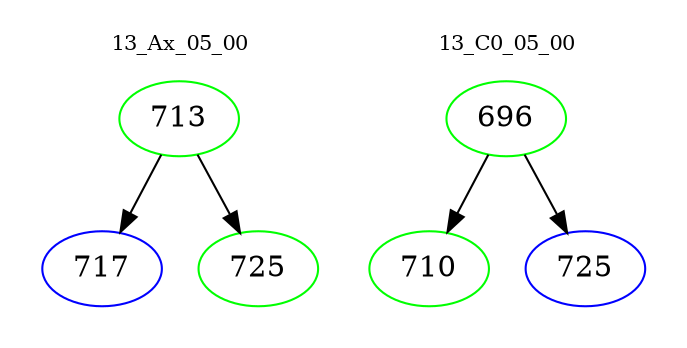 digraph{
subgraph cluster_0 {
color = white
label = "13_Ax_05_00";
fontsize=10;
T0_713 [label="713", color="green"]
T0_713 -> T0_717 [color="black"]
T0_717 [label="717", color="blue"]
T0_713 -> T0_725 [color="black"]
T0_725 [label="725", color="green"]
}
subgraph cluster_1 {
color = white
label = "13_C0_05_00";
fontsize=10;
T1_696 [label="696", color="green"]
T1_696 -> T1_710 [color="black"]
T1_710 [label="710", color="green"]
T1_696 -> T1_725 [color="black"]
T1_725 [label="725", color="blue"]
}
}
